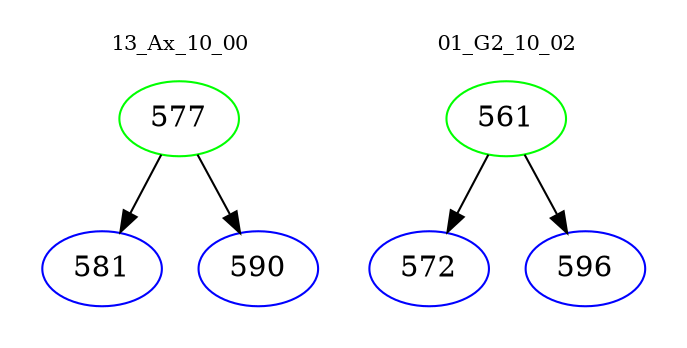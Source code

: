 digraph{
subgraph cluster_0 {
color = white
label = "13_Ax_10_00";
fontsize=10;
T0_577 [label="577", color="green"]
T0_577 -> T0_581 [color="black"]
T0_581 [label="581", color="blue"]
T0_577 -> T0_590 [color="black"]
T0_590 [label="590", color="blue"]
}
subgraph cluster_1 {
color = white
label = "01_G2_10_02";
fontsize=10;
T1_561 [label="561", color="green"]
T1_561 -> T1_572 [color="black"]
T1_572 [label="572", color="blue"]
T1_561 -> T1_596 [color="black"]
T1_596 [label="596", color="blue"]
}
}

